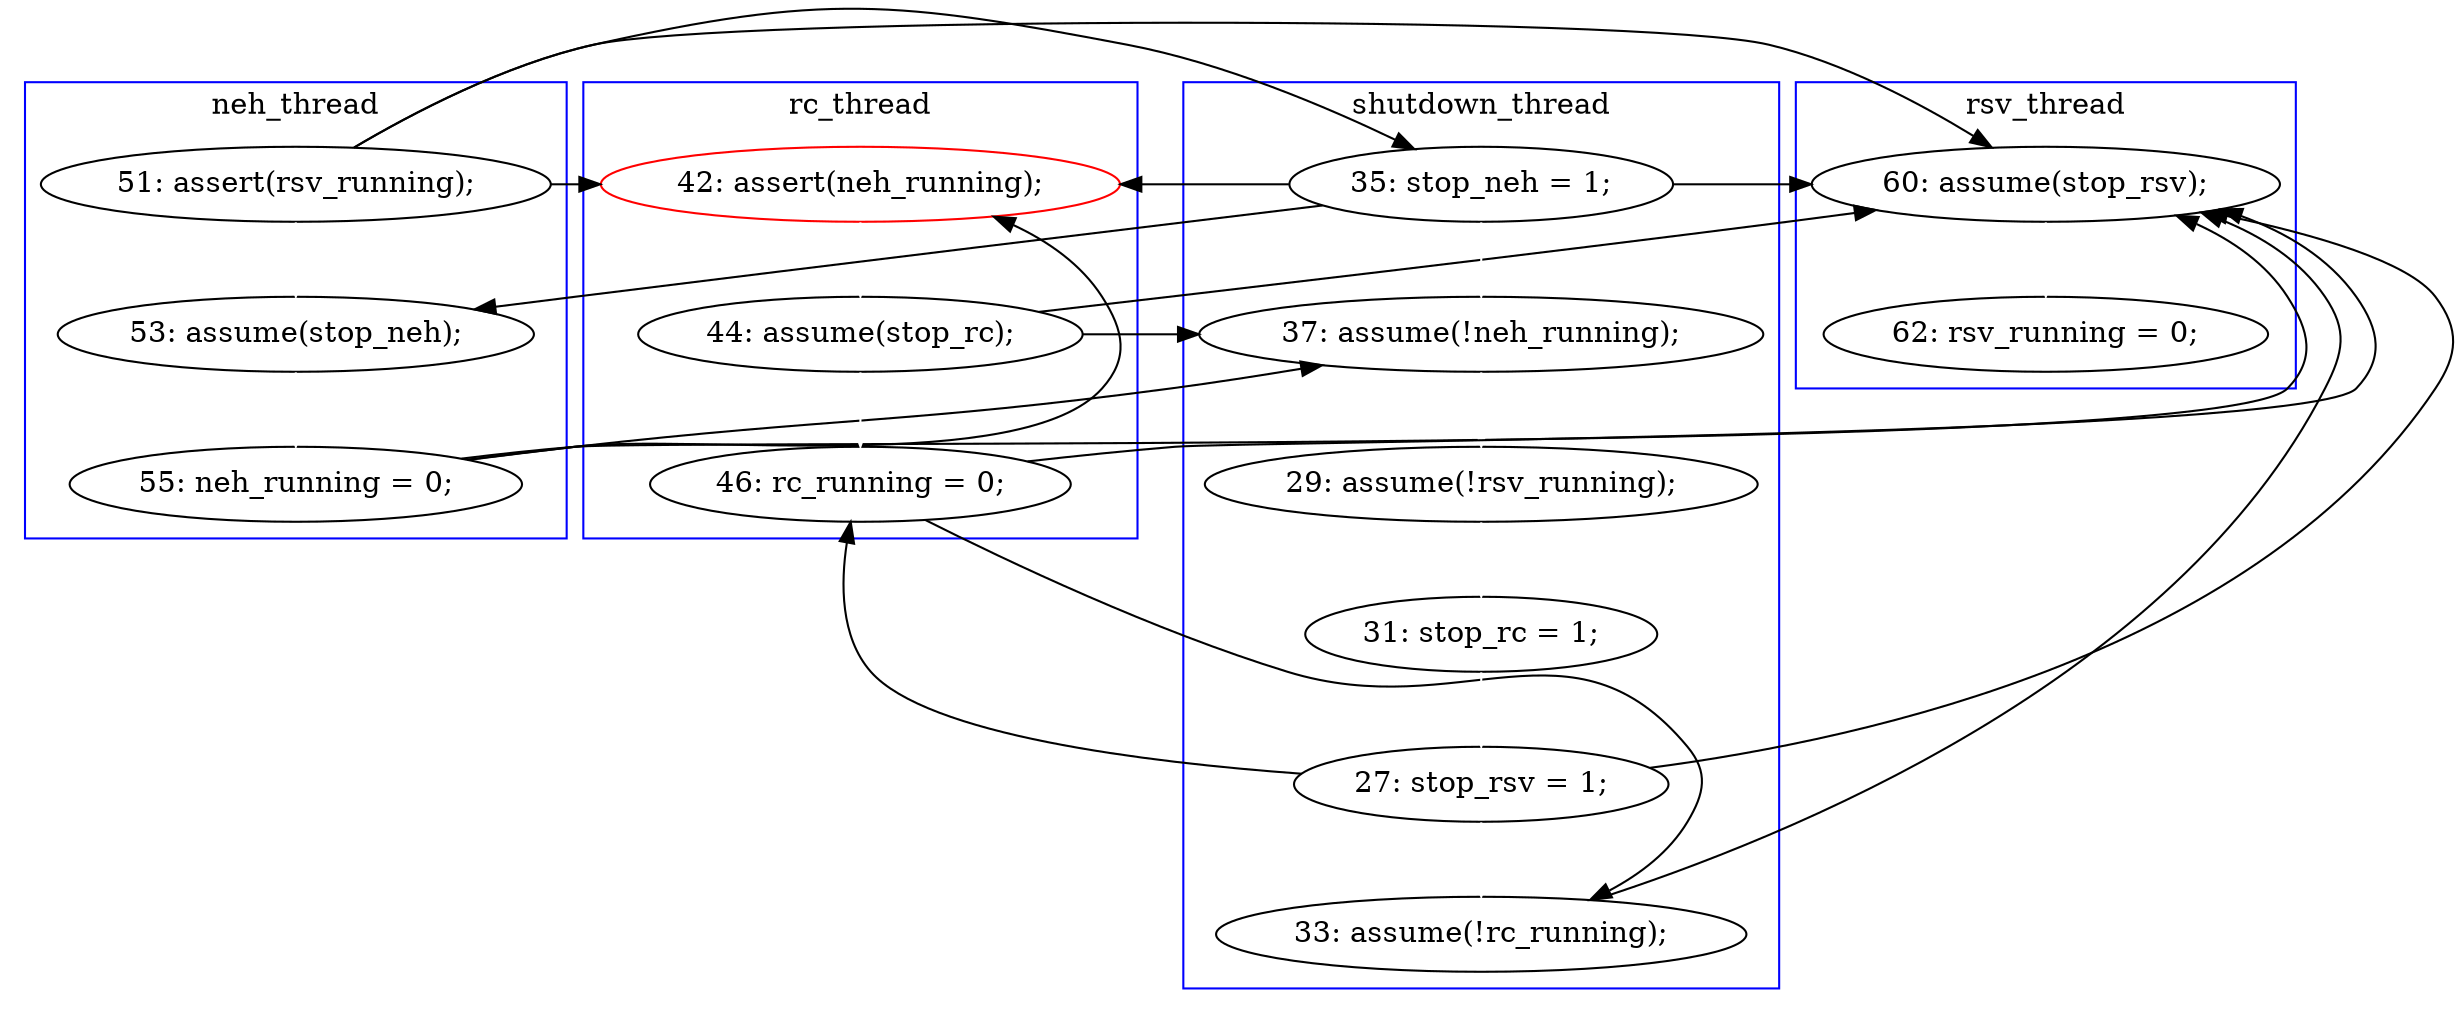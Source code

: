 digraph Counterexample {
	13 -> 19 [color = black, style = solid, constraint = false]
	17 -> 23 [color = black, style = solid, constraint = false]
	20 -> 23 [color = black, style = solid, constraint = false]
	14 -> 15 [color = black, style = solid, constraint = false]
	17 -> 32 [color = black, style = solid, constraint = false]
	29 -> 32 [color = black, style = solid, constraint = false]
	26 -> 29 [color = white, style = solid]
	14 -> 32 [color = black, style = solid, constraint = false]
	19 -> 20 [color = white, style = solid]
	13 -> 15 [color = white, style = solid]
	20 -> 32 [color = black, style = solid, constraint = false]
	32 -> 35 [color = white, style = solid]
	27 -> 29 [color = black, style = solid, constraint = false]
	24 -> 25 [color = white, style = solid]
	23 -> 24 [color = white, style = solid]
	17 -> 19 [color = black, style = solid, constraint = false]
	25 -> 26 [color = white, style = solid]
	26 -> 32 [color = black, style = solid, constraint = false]
	13 -> 14 [color = black, style = solid, constraint = false]
	15 -> 17 [color = white, style = solid]
	26 -> 27 [color = black, style = solid, constraint = false]
	14 -> 23 [color = white, style = solid]
	13 -> 32 [color = black, style = solid, constraint = false]
	27 -> 32 [color = black, style = solid, constraint = false]
	14 -> 19 [color = black, style = solid, constraint = false]
	20 -> 27 [color = white, style = solid]
	subgraph cluster3 {
		label = neh_thread
		color = blue
		17  [label = "55: neh_running = 0;"]
		15  [label = "53: assume(stop_neh);"]
		13  [label = "51: assert(rsv_running);"]
	}
	subgraph cluster4 {
		label = rsv_thread
		color = blue
		35  [label = "62: rsv_running = 0;"]
		32  [label = "60: assume(stop_rsv);"]
	}
	subgraph cluster2 {
		label = rc_thread
		color = blue
		20  [label = "44: assume(stop_rc);"]
		19  [label = "42: assert(neh_running);", color = red]
		27  [label = "46: rc_running = 0;"]
	}
	subgraph cluster1 {
		label = shutdown_thread
		color = blue
		25  [label = "31: stop_rc = 1;"]
		23  [label = "37: assume(!neh_running);"]
		26  [label = "27: stop_rsv = 1;"]
		29  [label = "33: assume(!rc_running);"]
		14  [label = "35: stop_neh = 1;"]
		24  [label = "29: assume(!rsv_running);"]
	}
}
